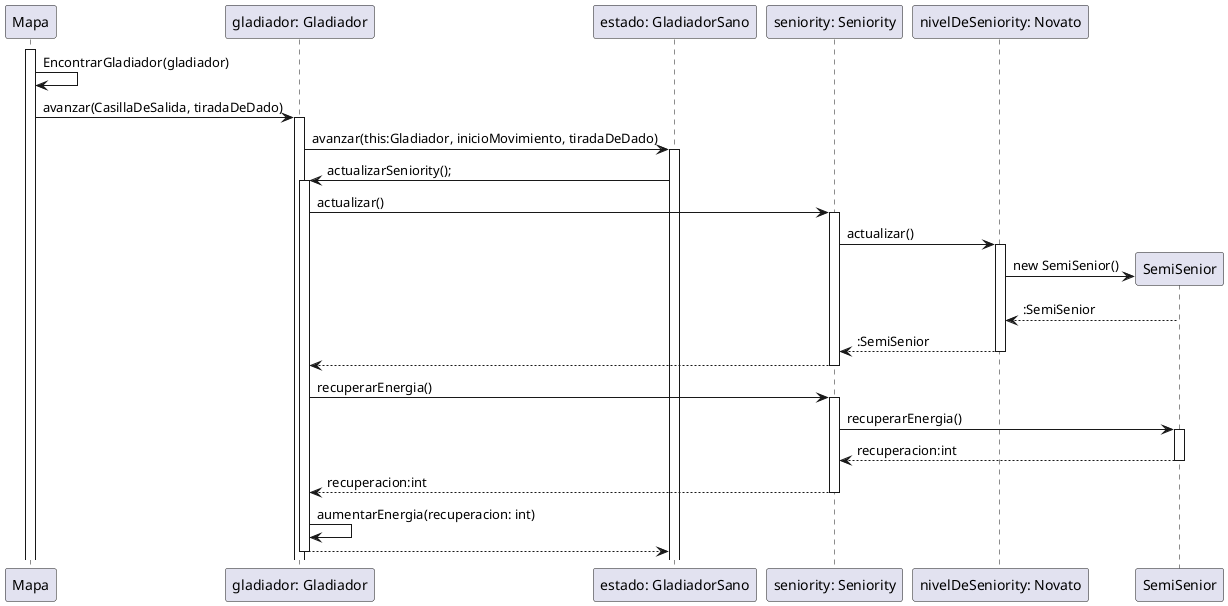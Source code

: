 @startuml

 activate Mapa
    Mapa -> Mapa: EncontrarGladiador(gladiador)
    Mapa -> "gladiador: Gladiador":avanzar(CasillaDeSalida, tiradaDeDado)
    activate "gladiador: Gladiador"
    "gladiador: Gladiador" -> "estado: GladiadorSano": avanzar(this:Gladiador, inicioMovimiento, tiradaDeDado)
    activate "estado: GladiadorSano"
    "estado: GladiadorSano" -> "gladiador: Gladiador": actualizarSeniority();
    activate "gladiador: Gladiador"
    "gladiador: Gladiador" -> "seniority: Seniority":actualizar()
    activate "seniority: Seniority"
    "seniority: Seniority" -> "nivelDeSeniority: Novato":actualizar()
    activate "nivelDeSeniority: Novato"
    create SemiSenior
    "nivelDeSeniority: Novato"-> SemiSenior: new SemiSenior()
    SemiSenior --> "nivelDeSeniority: Novato": :SemiSenior

    "nivelDeSeniority: Novato" --> "seniority: Seniority": :SemiSenior
    deactivate "nivelDeSeniority: Novato"
    "seniority: Seniority" --> "gladiador: Gladiador"
    deactivate "seniority: Seniority"

    
    "gladiador: Gladiador" -> "seniority: Seniority":recuperarEnergia()
     activate "seniority: Seniority"
    "seniority: Seniority" -> SemiSenior:recuperarEnergia()
     activate SemiSenior
    SemiSenior --> "seniority: Seniority": recuperacion:int
    deactivate SemiSenior
    "seniority: Seniority" --> "gladiador: Gladiador": recuperacion:int
    deactivate "seniority: Seniority"
    "gladiador: Gladiador" -> "gladiador: Gladiador": aumentarEnergia(recuperacion: int)

    "gladiador: Gladiador" --> "estado: GladiadorSano"
    deactivate "gladiador: Gladiador"

@enduml